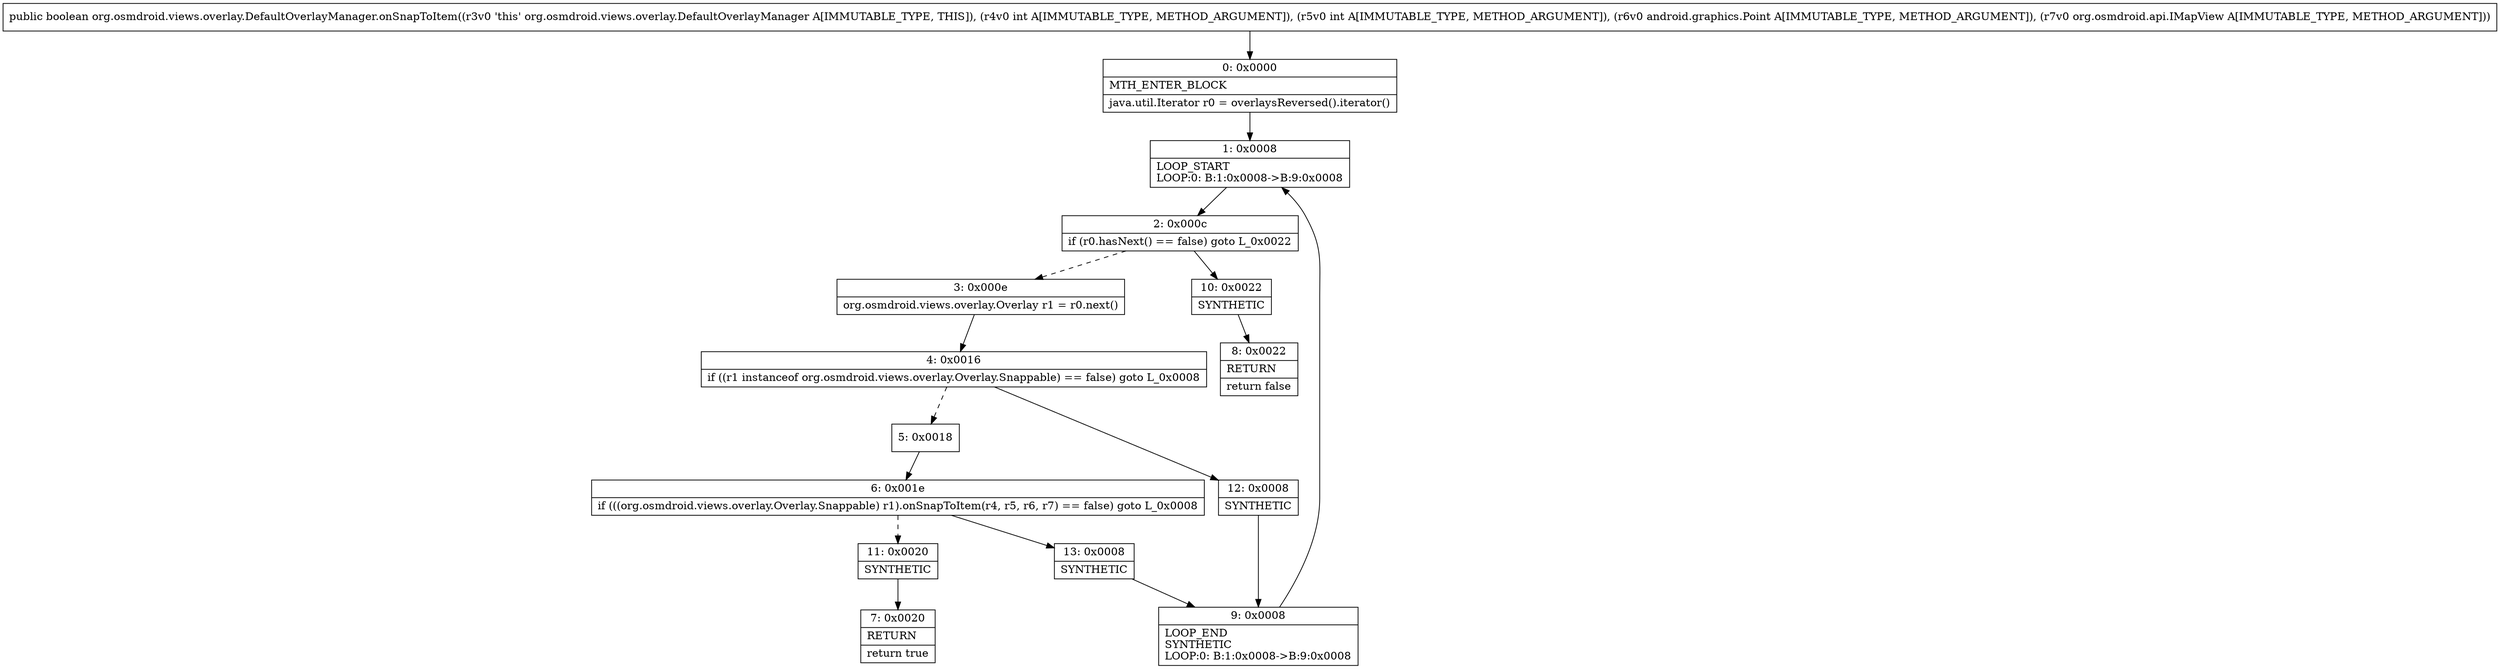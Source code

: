 digraph "CFG fororg.osmdroid.views.overlay.DefaultOverlayManager.onSnapToItem(IILandroid\/graphics\/Point;Lorg\/osmdroid\/api\/IMapView;)Z" {
Node_0 [shape=record,label="{0\:\ 0x0000|MTH_ENTER_BLOCK\l|java.util.Iterator r0 = overlaysReversed().iterator()\l}"];
Node_1 [shape=record,label="{1\:\ 0x0008|LOOP_START\lLOOP:0: B:1:0x0008\-\>B:9:0x0008\l}"];
Node_2 [shape=record,label="{2\:\ 0x000c|if (r0.hasNext() == false) goto L_0x0022\l}"];
Node_3 [shape=record,label="{3\:\ 0x000e|org.osmdroid.views.overlay.Overlay r1 = r0.next()\l}"];
Node_4 [shape=record,label="{4\:\ 0x0016|if ((r1 instanceof org.osmdroid.views.overlay.Overlay.Snappable) == false) goto L_0x0008\l}"];
Node_5 [shape=record,label="{5\:\ 0x0018}"];
Node_6 [shape=record,label="{6\:\ 0x001e|if (((org.osmdroid.views.overlay.Overlay.Snappable) r1).onSnapToItem(r4, r5, r6, r7) == false) goto L_0x0008\l}"];
Node_7 [shape=record,label="{7\:\ 0x0020|RETURN\l|return true\l}"];
Node_8 [shape=record,label="{8\:\ 0x0022|RETURN\l|return false\l}"];
Node_9 [shape=record,label="{9\:\ 0x0008|LOOP_END\lSYNTHETIC\lLOOP:0: B:1:0x0008\-\>B:9:0x0008\l}"];
Node_10 [shape=record,label="{10\:\ 0x0022|SYNTHETIC\l}"];
Node_11 [shape=record,label="{11\:\ 0x0020|SYNTHETIC\l}"];
Node_12 [shape=record,label="{12\:\ 0x0008|SYNTHETIC\l}"];
Node_13 [shape=record,label="{13\:\ 0x0008|SYNTHETIC\l}"];
MethodNode[shape=record,label="{public boolean org.osmdroid.views.overlay.DefaultOverlayManager.onSnapToItem((r3v0 'this' org.osmdroid.views.overlay.DefaultOverlayManager A[IMMUTABLE_TYPE, THIS]), (r4v0 int A[IMMUTABLE_TYPE, METHOD_ARGUMENT]), (r5v0 int A[IMMUTABLE_TYPE, METHOD_ARGUMENT]), (r6v0 android.graphics.Point A[IMMUTABLE_TYPE, METHOD_ARGUMENT]), (r7v0 org.osmdroid.api.IMapView A[IMMUTABLE_TYPE, METHOD_ARGUMENT])) }"];
MethodNode -> Node_0;
Node_0 -> Node_1;
Node_1 -> Node_2;
Node_2 -> Node_3[style=dashed];
Node_2 -> Node_10;
Node_3 -> Node_4;
Node_4 -> Node_5[style=dashed];
Node_4 -> Node_12;
Node_5 -> Node_6;
Node_6 -> Node_11[style=dashed];
Node_6 -> Node_13;
Node_9 -> Node_1;
Node_10 -> Node_8;
Node_11 -> Node_7;
Node_12 -> Node_9;
Node_13 -> Node_9;
}

